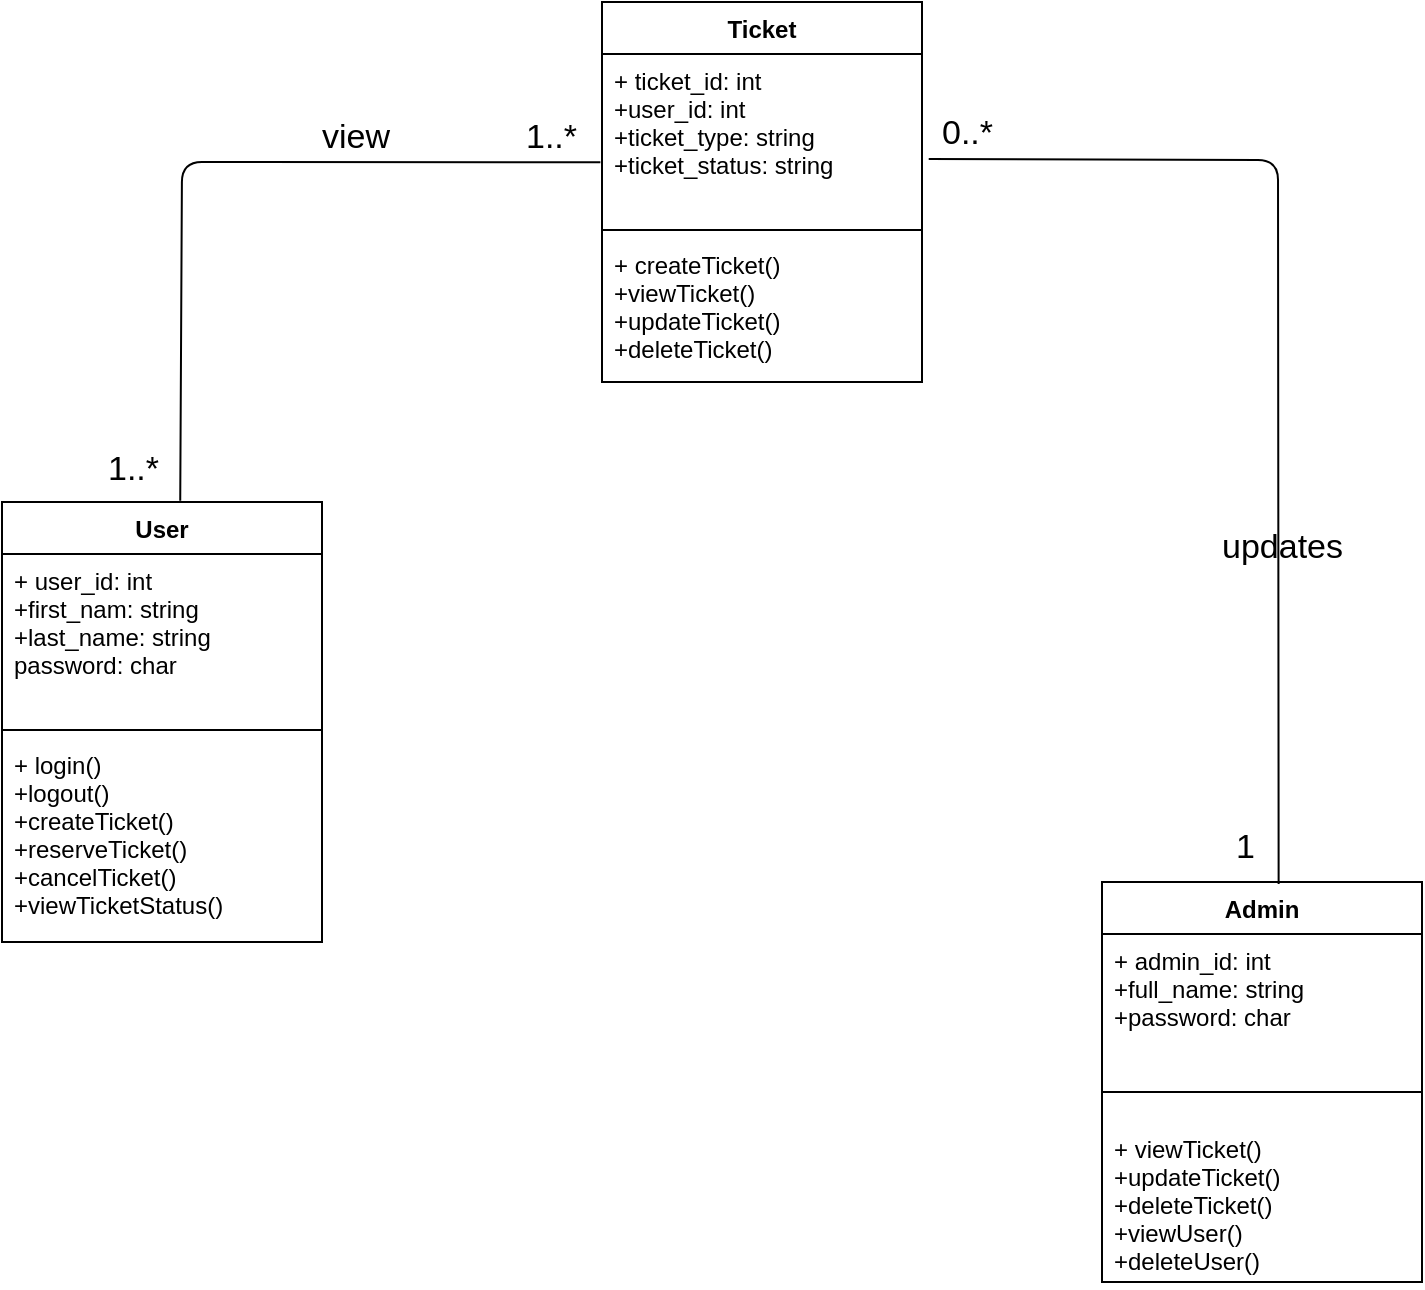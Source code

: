 <mxfile version="12.2.4" pages="1"><diagram id="jSZvT4vg6ogOQgL1Xj_5" name="Page-1"><mxGraphModel dx="346" dy="599" grid="1" gridSize="10" guides="1" tooltips="1" connect="1" arrows="1" fold="1" page="1" pageScale="1" pageWidth="850" pageHeight="1100" math="0" shadow="0"><root><mxCell id="0"/><mxCell id="1" parent="0"/><mxCell id="2" value="Ticket" style="swimlane;fontStyle=1;align=center;verticalAlign=top;childLayout=stackLayout;horizontal=1;startSize=26;horizontalStack=0;resizeParent=1;resizeParentMax=0;resizeLast=0;collapsible=1;marginBottom=0;" parent="1" vertex="1"><mxGeometry x="360" y="80" width="160" height="190" as="geometry"/></mxCell><mxCell id="3" value="+ ticket_id: int&#10;+user_id: int&#10;+ticket_type: string&#10;+ticket_status: string&#10;" style="text;strokeColor=none;fillColor=none;align=left;verticalAlign=top;spacingLeft=4;spacingRight=4;overflow=hidden;rotatable=0;points=[[0,0.5],[1,0.5]];portConstraint=eastwest;" parent="2" vertex="1"><mxGeometry y="26" width="160" height="84" as="geometry"/></mxCell><mxCell id="4" value="" style="line;strokeWidth=1;fillColor=none;align=left;verticalAlign=middle;spacingTop=-1;spacingLeft=3;spacingRight=3;rotatable=0;labelPosition=right;points=[];portConstraint=eastwest;" parent="2" vertex="1"><mxGeometry y="110" width="160" height="8" as="geometry"/></mxCell><mxCell id="5" value="+ createTicket()&#10;+viewTicket()&#10;+updateTicket()&#10;+deleteTicket()" style="text;strokeColor=none;fillColor=none;align=left;verticalAlign=top;spacingLeft=4;spacingRight=4;overflow=hidden;rotatable=0;points=[[0,0.5],[1,0.5]];portConstraint=eastwest;" parent="2" vertex="1"><mxGeometry y="118" width="160" height="72" as="geometry"/></mxCell><mxCell id="6" value="Admin" style="swimlane;fontStyle=1;align=center;verticalAlign=top;childLayout=stackLayout;horizontal=1;startSize=26;horizontalStack=0;resizeParent=1;resizeParentMax=0;resizeLast=0;collapsible=1;marginBottom=0;" parent="1" vertex="1"><mxGeometry x="610" y="520" width="160" height="200" as="geometry"/></mxCell><mxCell id="7" value="+ admin_id: int&#10;+full_name: string&#10;+password: char" style="text;strokeColor=none;fillColor=none;align=left;verticalAlign=top;spacingLeft=4;spacingRight=4;overflow=hidden;rotatable=0;points=[[0,0.5],[1,0.5]];portConstraint=eastwest;" parent="6" vertex="1"><mxGeometry y="26" width="160" height="64" as="geometry"/></mxCell><mxCell id="8" value="" style="line;strokeWidth=1;fillColor=none;align=left;verticalAlign=middle;spacingTop=-1;spacingLeft=3;spacingRight=3;rotatable=0;labelPosition=right;points=[];portConstraint=eastwest;" parent="6" vertex="1"><mxGeometry y="90" width="160" height="30" as="geometry"/></mxCell><mxCell id="9" value="+ viewTicket()&#10;+updateTicket()&#10;+deleteTicket()&#10;+viewUser()&#10;+deleteUser()" style="text;strokeColor=none;fillColor=none;align=left;verticalAlign=top;spacingLeft=4;spacingRight=4;overflow=hidden;rotatable=0;points=[[0,0.5],[1,0.5]];portConstraint=eastwest;" parent="6" vertex="1"><mxGeometry y="120" width="160" height="80" as="geometry"/></mxCell><mxCell id="10" value="User" style="swimlane;fontStyle=1;align=center;verticalAlign=top;childLayout=stackLayout;horizontal=1;startSize=26;horizontalStack=0;resizeParent=1;resizeParentMax=0;resizeLast=0;collapsible=1;marginBottom=0;" parent="1" vertex="1"><mxGeometry x="60" y="330" width="160" height="220" as="geometry"/></mxCell><mxCell id="11" value="+ user_id: int&#10;+first_nam: string&#10;+last_name: string&#10;password: char" style="text;strokeColor=none;fillColor=none;align=left;verticalAlign=top;spacingLeft=4;spacingRight=4;overflow=hidden;rotatable=0;points=[[0,0.5],[1,0.5]];portConstraint=eastwest;" parent="10" vertex="1"><mxGeometry y="26" width="160" height="84" as="geometry"/></mxCell><mxCell id="12" value="" style="line;strokeWidth=1;fillColor=none;align=left;verticalAlign=middle;spacingTop=-1;spacingLeft=3;spacingRight=3;rotatable=0;labelPosition=right;points=[];portConstraint=eastwest;" parent="10" vertex="1"><mxGeometry y="110" width="160" height="8" as="geometry"/></mxCell><mxCell id="13" value="+ login()&#10;+logout()&#10;+createTicket()&#10;+reserveTicket()&#10;+cancelTicket()&#10;+viewTicketStatus()" style="text;strokeColor=none;fillColor=none;align=left;verticalAlign=top;spacingLeft=4;spacingRight=4;overflow=hidden;rotatable=0;points=[[0,0.5],[1,0.5]];portConstraint=eastwest;" parent="10" vertex="1"><mxGeometry y="118" width="160" height="102" as="geometry"/></mxCell><mxCell id="14" value="" style="endArrow=none;html=1;entryX=-0.005;entryY=0.645;entryDx=0;entryDy=0;exitX=0.557;exitY=-0.003;exitDx=0;exitDy=0;exitPerimeter=0;entryPerimeter=0;" parent="1" source="10" target="3" edge="1"><mxGeometry width="50" height="50" relative="1" as="geometry"><mxPoint x="220" y="250" as="sourcePoint"/><mxPoint x="270" y="200" as="targetPoint"/><Array as="points"><mxPoint x="150" y="160"/></Array></mxGeometry></mxCell><mxCell id="15" value="view" style="text;html=1;resizable=0;points=[];autosize=1;align=left;verticalAlign=top;spacingTop=-4;strokeWidth=9;fontSize=17;" parent="1" vertex="1"><mxGeometry x="218" y="135" width="40" height="20" as="geometry"/></mxCell><mxCell id="16" value="1..*" style="text;html=1;resizable=0;points=[];autosize=1;align=left;verticalAlign=top;spacingTop=-4;fontSize=17;" parent="1" vertex="1"><mxGeometry x="320" y="135" width="40" height="20" as="geometry"/></mxCell><mxCell id="18" value="1..*" style="text;html=1;resizable=0;points=[];autosize=1;align=left;verticalAlign=top;spacingTop=-4;fontSize=17;" parent="1" vertex="1"><mxGeometry x="111" y="301" width="40" height="20" as="geometry"/></mxCell><mxCell id="19" value="" style="endArrow=none;html=1;fontSize=17;entryX=0.552;entryY=0.005;entryDx=0;entryDy=0;entryPerimeter=0;exitX=1.021;exitY=0.625;exitDx=0;exitDy=0;exitPerimeter=0;" parent="1" source="3" target="6" edge="1"><mxGeometry width="50" height="50" relative="1" as="geometry"><mxPoint x="640" y="160" as="sourcePoint"/><mxPoint x="520" y="740" as="targetPoint"/><Array as="points"><mxPoint x="698" y="159"/></Array></mxGeometry></mxCell><mxCell id="20" value="updates" style="text;html=1;resizable=0;points=[];autosize=1;align=left;verticalAlign=top;spacingTop=-4;fontSize=17;" parent="1" vertex="1"><mxGeometry x="668" y="340" width="80" height="20" as="geometry"/></mxCell><mxCell id="21" value="0..*" style="text;html=1;resizable=0;points=[];autosize=1;align=left;verticalAlign=top;spacingTop=-4;fontSize=17;" parent="1" vertex="1"><mxGeometry x="528" y="133" width="40" height="20" as="geometry"/></mxCell><mxCell id="22" value="1" style="text;html=1;resizable=0;points=[];autosize=1;align=left;verticalAlign=top;spacingTop=-4;fontSize=17;" parent="1" vertex="1"><mxGeometry x="675" y="490" width="20" height="20" as="geometry"/></mxCell></root></mxGraphModel></diagram></mxfile>